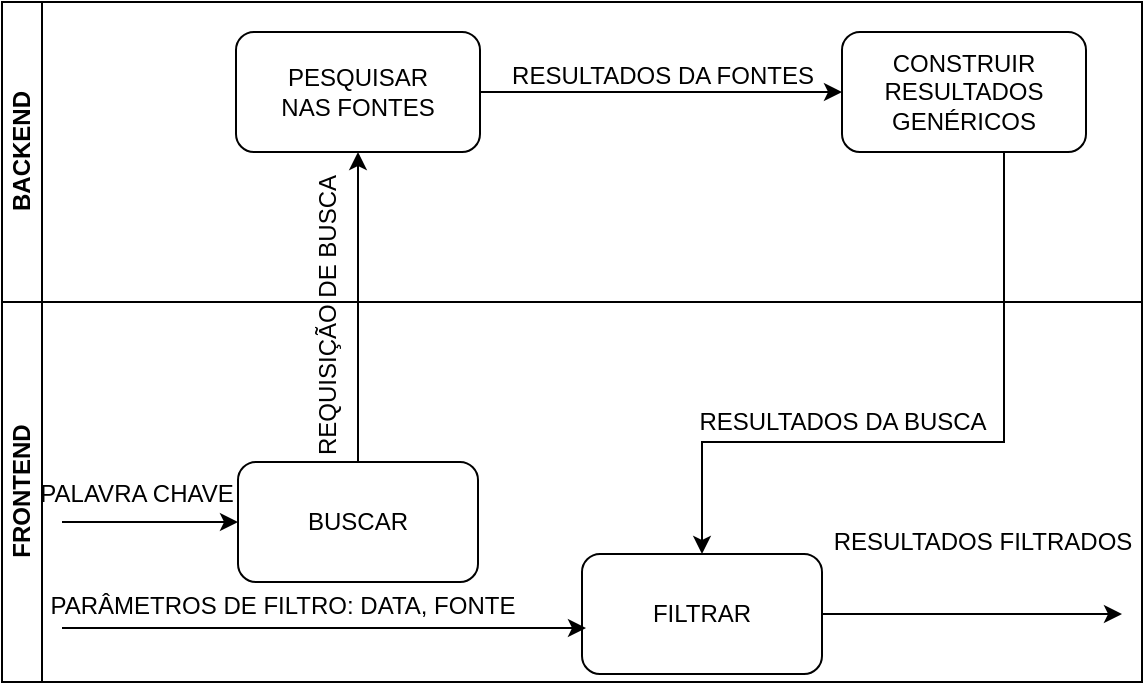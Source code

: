 <mxfile version="13.1.3" type="device"><diagram id="6aTFZ9jh5BA2PjqmYTYE" name="Page-1"><mxGraphModel dx="1557" dy="762" grid="1" gridSize="10" guides="1" tooltips="1" connect="1" arrows="1" fold="1" page="1" pageScale="1" pageWidth="827" pageHeight="1169" math="0" shadow="0"><root><mxCell id="0"/><mxCell id="1" parent="0"/><mxCell id="jsQpT6ogRZBrt_ODWWa4-15" value="" style="edgeStyle=orthogonalEdgeStyle;rounded=0;orthogonalLoop=1;jettySize=auto;html=1;" edge="1" parent="1" source="jsQpT6ogRZBrt_ODWWa4-1" target="jsQpT6ogRZBrt_ODWWa4-14"><mxGeometry relative="1" as="geometry"/></mxCell><mxCell id="jsQpT6ogRZBrt_ODWWa4-2" value="" style="endArrow=classic;html=1;entryX=0;entryY=0.5;entryDx=0;entryDy=0;" edge="1" parent="1" target="jsQpT6ogRZBrt_ODWWa4-1"><mxGeometry width="50" height="50" relative="1" as="geometry"><mxPoint x="-20" y="460" as="sourcePoint"/><mxPoint x="53" y="470" as="targetPoint"/></mxGeometry></mxCell><mxCell id="jsQpT6ogRZBrt_ODWWa4-9" value="FRONTEND" style="swimlane;html=1;startSize=20;horizontal=0;" vertex="1" parent="1"><mxGeometry x="-50" y="350" width="570" height="190" as="geometry"/></mxCell><mxCell id="jsQpT6ogRZBrt_ODWWa4-13" value="PALAVRA CHAVE" style="text;html=1;align=center;verticalAlign=middle;resizable=0;points=[];autosize=1;" vertex="1" parent="jsQpT6ogRZBrt_ODWWa4-9"><mxGeometry x="12" y="86" width="110" height="20" as="geometry"/></mxCell><mxCell id="jsQpT6ogRZBrt_ODWWa4-1" value="BUSCAR" style="rounded=1;whiteSpace=wrap;html=1;" vertex="1" parent="jsQpT6ogRZBrt_ODWWa4-9"><mxGeometry x="118" y="80" width="120" height="60" as="geometry"/></mxCell><mxCell id="jsQpT6ogRZBrt_ODWWa4-22" value="FILTRAR" style="rounded=1;whiteSpace=wrap;html=1;" vertex="1" parent="jsQpT6ogRZBrt_ODWWa4-9"><mxGeometry x="290" y="126" width="120" height="60" as="geometry"/></mxCell><mxCell id="jsQpT6ogRZBrt_ODWWa4-23" value="" style="endArrow=classic;html=1;" edge="1" parent="jsQpT6ogRZBrt_ODWWa4-9"><mxGeometry width="50" height="50" relative="1" as="geometry"><mxPoint x="30" y="163" as="sourcePoint"/><mxPoint x="292" y="163" as="targetPoint"/></mxGeometry></mxCell><mxCell id="jsQpT6ogRZBrt_ODWWa4-24" value="PARÂMETROS DE FILTRO: DATA, FONTE" style="text;html=1;align=center;verticalAlign=middle;resizable=0;points=[];autosize=1;" vertex="1" parent="jsQpT6ogRZBrt_ODWWa4-9"><mxGeometry x="20" y="142" width="240" height="20" as="geometry"/></mxCell><mxCell id="jsQpT6ogRZBrt_ODWWa4-27" value="RESULTADOS FILTRADOS" style="text;html=1;align=center;verticalAlign=middle;resizable=0;points=[];autosize=1;" vertex="1" parent="jsQpT6ogRZBrt_ODWWa4-9"><mxGeometry x="410" y="110" width="160" height="20" as="geometry"/></mxCell><mxCell id="jsQpT6ogRZBrt_ODWWa4-37" value="RESULTADOS DA BUSCA" style="text;html=1;align=center;verticalAlign=middle;resizable=0;points=[];autosize=1;" vertex="1" parent="jsQpT6ogRZBrt_ODWWa4-9"><mxGeometry x="340" y="50" width="160" height="20" as="geometry"/></mxCell><mxCell id="jsQpT6ogRZBrt_ODWWa4-11" value="&lt;div&gt;BACKEND&lt;/div&gt;" style="swimlane;html=1;startSize=20;horizontal=0;" vertex="1" parent="1"><mxGeometry x="-50" y="200" width="570" height="150" as="geometry"/></mxCell><mxCell id="jsQpT6ogRZBrt_ODWWa4-31" value="" style="edgeStyle=orthogonalEdgeStyle;rounded=0;orthogonalLoop=1;jettySize=auto;html=1;" edge="1" parent="jsQpT6ogRZBrt_ODWWa4-11" source="jsQpT6ogRZBrt_ODWWa4-14" target="jsQpT6ogRZBrt_ODWWa4-30"><mxGeometry relative="1" as="geometry"/></mxCell><mxCell id="jsQpT6ogRZBrt_ODWWa4-14" value="PESQUISAR &lt;br&gt;NAS FONTES" style="rounded=1;whiteSpace=wrap;html=1;" vertex="1" parent="jsQpT6ogRZBrt_ODWWa4-11"><mxGeometry x="117" y="15" width="122" height="60" as="geometry"/></mxCell><mxCell id="jsQpT6ogRZBrt_ODWWa4-30" value="CONSTRUIR RESULTADOS GENÉRICOS" style="rounded=1;whiteSpace=wrap;html=1;" vertex="1" parent="jsQpT6ogRZBrt_ODWWa4-11"><mxGeometry x="420" y="15" width="122" height="60" as="geometry"/></mxCell><mxCell id="jsQpT6ogRZBrt_ODWWa4-16" value="REQUISIÇÃO DE BUSCA" style="text;html=1;align=center;verticalAlign=middle;resizable=0;points=[];autosize=1;rotation=-90;" vertex="1" parent="jsQpT6ogRZBrt_ODWWa4-11"><mxGeometry x="88" y="147" width="150" height="20" as="geometry"/></mxCell><mxCell id="jsQpT6ogRZBrt_ODWWa4-35" value="RESULTADOS DA FONTES" style="text;html=1;align=center;verticalAlign=middle;resizable=0;points=[];autosize=1;" vertex="1" parent="jsQpT6ogRZBrt_ODWWa4-11"><mxGeometry x="250" y="27" width="160" height="20" as="geometry"/></mxCell><mxCell id="jsQpT6ogRZBrt_ODWWa4-26" style="edgeStyle=orthogonalEdgeStyle;rounded=0;orthogonalLoop=1;jettySize=auto;html=1;" edge="1" parent="1" source="jsQpT6ogRZBrt_ODWWa4-22"><mxGeometry relative="1" as="geometry"><mxPoint x="510" y="506" as="targetPoint"/></mxGeometry></mxCell><mxCell id="jsQpT6ogRZBrt_ODWWa4-36" style="edgeStyle=orthogonalEdgeStyle;rounded=0;orthogonalLoop=1;jettySize=auto;html=1;entryX=0.5;entryY=0;entryDx=0;entryDy=0;" edge="1" parent="1" source="jsQpT6ogRZBrt_ODWWa4-30" target="jsQpT6ogRZBrt_ODWWa4-22"><mxGeometry relative="1" as="geometry"><mxPoint x="451" y="450" as="targetPoint"/><Array as="points"><mxPoint x="451" y="420"/><mxPoint x="300" y="420"/></Array></mxGeometry></mxCell></root></mxGraphModel></diagram></mxfile>
